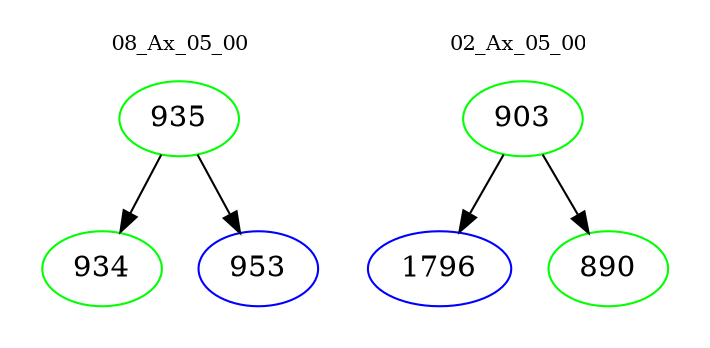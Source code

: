 digraph{
subgraph cluster_0 {
color = white
label = "08_Ax_05_00";
fontsize=10;
T0_935 [label="935", color="green"]
T0_935 -> T0_934 [color="black"]
T0_934 [label="934", color="green"]
T0_935 -> T0_953 [color="black"]
T0_953 [label="953", color="blue"]
}
subgraph cluster_1 {
color = white
label = "02_Ax_05_00";
fontsize=10;
T1_903 [label="903", color="green"]
T1_903 -> T1_1796 [color="black"]
T1_1796 [label="1796", color="blue"]
T1_903 -> T1_890 [color="black"]
T1_890 [label="890", color="green"]
}
}

